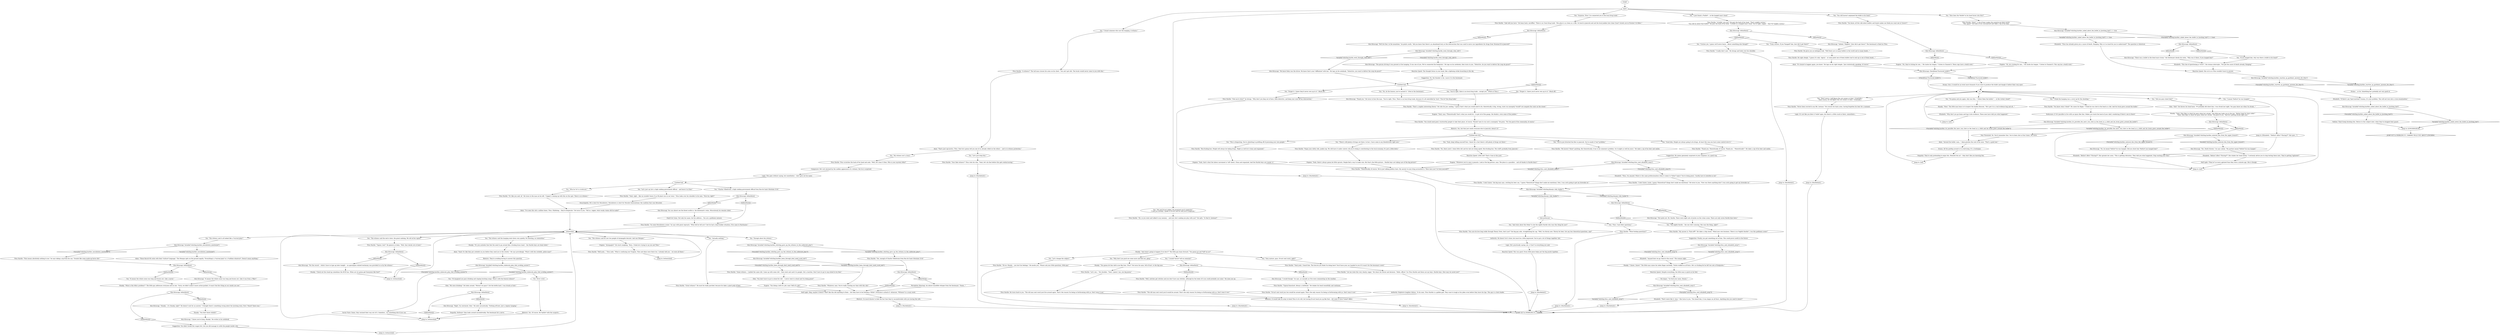 # WHIRLING F1 /  HARDIE WC MODIFIERES
# * Evrart
#* Play
#* Bullet
# ==================================================
digraph G {
	  0 [label="START"];
	  1 [label="input"];
	  2 [label="Half Light: Okay, maybe it doesn't *feel* like this did anything to them -- but they have to be fretting a *little*. Everyone is afraid of  witnesses. *Witness* is a scary word."];
	  3 [label="Titus Hardie: \"Huh?!\" A sip of beer makes the surprise go down easier.\n\"This again?\" He looks at you unsurprised and takes a sip of his beer."];
	  4 [label="You: \"I think the hanging was a cover-up for the shooting.\""];
	  5 [label="Kim Kitsuragi: \"It means the whole scene was long and drawn out. Like it was from a *film*.\""];
	  6 [label="Kim Kitsuragi: \"We know Ruby was the driver. We know that's your *affiliation* with her.\" He taps on his notebook. \"Detective, you want to deliver the coup de grace?\""];
	  7 [label="Titus Hardie: He gives you an indulgent look. \"Well there are so many bullets in the world and so many heads...\""];
	  8 [label="Elizabeth: \"If there's any *post-mortem* trauma, it's your problem. This will not turn into a cross-examination.\""];
	  9 [label="Kim Kitsuragi: Variable[\"whirling.hardies_asked_about_the_bullet_in_lynching_hub\"]"];
	  10 [label="Variable[\"whirling.hardies_asked_about_the_bullet_in_lynching_hub\"]", shape=diamond];
	  11 [label="!(Variable[\"whirling.hardies_asked_about_the_bullet_in_lynching_hub\"])", shape=diamond];
	  12 [label="You: \"My witness isn't a local.\""];
	  13 [label="Rhetoric: They're avoiding having to answer this question."];
	  14 [label="Kim Kitsuragi: Variable[\"whirling.hardies_elaborate_play_rhet_avoding_asnwer\"]"];
	  15 [label="Variable[\"whirling.hardies_elaborate_play_rhet_avoding_asnwer\"]", shape=diamond];
	  16 [label="!(Variable[\"whirling.hardies_elaborate_play_rhet_avoding_asnwer\"])", shape=diamond];
	  17 [label="You: \"I'd imagined you guys drinking and singing lynching songs. What's with the funeral silence?\""];
	  18 [label="You: Never mind."];
	  19 [label="You: \"There's still plenty of drugs out there. In fact, I have some in my bloodstream right now.\""];
	  20 [label="Eugene: \"Yeah, there's always gonna be little sprouts. People find a way to make coin. But that's the little picture... Hardie boys are taking care of the big picture!\""];
	  21 [label="Kim Kitsuragi: IsKimHere()"];
	  22 [label="IsKimHere()", shape=diamond];
	  23 [label="!(IsKimHere())", shape=diamond];
	  24 [label="Kim Kitsuragi: \"Not quite yet, Mr. Hardie. There were eight sets of prints on the crime scene. There are only seven Hardie boys here.\""];
	  25 [label="You: \"The eighth Hardie -- the one who's missing. She runs the thing, right?\""];
	  26 [label="You: \"Did you guys shoot him?\""];
	  27 [label="Elizabeth: \"Before? After? *During?*\" She shakes her head slowly. \"I seriously advise you to stop testing these men. They're getting *agitated*.\""];
	  28 [label="You: \"I found someone who saw the hanging. A witness.\""];
	  29 [label="Titus Hardie: \"It's like you said, Al.\" He turns to the man on his left. \"Copper's coming up with this on the spot. There is no witness.\""];
	  30 [label="You: \"The witness said he saw two people of Areopagite descent. And one Mesque.\""];
	  31 [label="Titus Hardie: \"So some Moralintern cronie,\" he says with great reproach. \"What did he tell you? I bet he had a dead hooker situation, if he came to Martinaise.\""];
	  32 [label="Shanky: \"Check out the stand-up comedians the RCM has. When are we gonna get funnymen like that?\""];
	  33 [label="Titus Hardie: \"Like hell you have.\" He leans back, unruffled. \"There is no 'local drug trade'. This place is as clean as a rifle. Go back to Jamrock and ask the local junkies how clean *your* streets are in Precinct '41-Kilos'.\""];
	  34 [label="Titus Hardie: \"You would need good, trustworthy people to take their place, of course. *Hardy* men to run such a monopoly.\" He grins. \"For the good of the community, of course.\""];
	  35 [label="Titus Hardie: \"Enjoy your shitty ride, junkie-cop. We still have it under control. All you're doing is contributing to the local economy. It's just a little hitch.\""];
	  36 [label="You: \"No, do the honour, you've earned it.\" (Nod at the lieutenant.)"];
	  37 [label="Titus Hardie: \"Boo-fucking-hoo. People will always be taking drugs. Might as well do it clean and organized.\""];
	  38 [label="Empathy: They're only pretending to enjoy this. Beneath the act -- they don't like you knowing this."];
	  39 [label="Reaction Speed: Little shit? That's Cuno in the yard."];
	  40 [label="Elizabeth: \"Why don't you go home and log it into evidence. These men have told you what happened.\""];
	  41 [label="Titus Hardie: \"Yeah yeah, I heard him. The fuck do you think I'm doing here? You'd have your ass handed to you if it wasn't for the bossman's word.\""];
	  42 [label="Kim Kitsuragi: IsKimHere()"];
	  43 [label="IsKimHere()", shape=diamond];
	  44 [label="!(IsKimHere())", shape=diamond];
	  45 [label="Titus Hardie: \"Let's see...\" He chuckles. \"Yeah. I guess I am, you big pussy.\""];
	  46 [label="Drama: ...or lie. Something he's probably not very good at."];
	  47 [label="Kim Kitsuragi: \"Yes. Death threats,\" he says calmly. \"My partner meant *before* he was hanged.\""];
	  48 [label="Alain: \"Those flaccid MI cocks with their *culture* language.\" The Mesque spits on the ground angrily. \"Everything's a *surreal play* or a *sublime whatever*. Doesn't mean anything.\""];
	  49 [label="Rhetoric: Yes. Of course. Be *polite* with the suspects..."];
	  50 [label="Titus Hardie: \"Thank you. Theoretically, of course. Thank you -- *theoretically*.\" He takes a sip of his beer and smiles."];
	  51 [label="Shanky: \"I know, I know!\" The little man raises his index finger excitedly. \"Fattie walked on all fours. He's so fucking fat he left two sets of footprints.\""];
	  52 [label="Jump to: [Hardiehub1]"];
	  53 [label="Eugene: \"Oh, he's itching for one...\" He clacks his tongue. \"I listen to Channel 8. This cop has a death wish.\""];
	  54 [label="Jump to: [Hardiehub1]"];
	  55 [label="You: \"I just found a *bullet* -- in the hanged man's head.\""];
	  56 [label="You: \"The witness said it all looked like a *surreal play*.\""];
	  57 [label="You: \"Let's just say he's a high ranking government official -- and leave it at that.\""];
	  59 [label="Kim Kitsuragi: \"Indeed. *Mighty*. How did it get there?\" The lieutenant is fixed on Titus."];
	  60 [label="You: \"If you hanged him, why was there a bullet in his head?\""];
	  61 [label="Titus Hardie: \"Never been worried in my life, lawman.\" He crosses his hairy arms, having forgotten his beer for a moment."];
	  62 [label="Jump to: [asf]"];
	  63 [label="Titus Hardie: \"Oh no, Shanks... you hurt his feelings.\" He mocks you. \"Please ask your little questions, little guy.\""];
	  64 [label="Eugene: \"Areopagite?\" He starts laughing. \"Boss, I think he's trying to say me and Theo.\""];
	  65 [label="Titus Hardie: \"Well yeah...\" Titus nods. \"What is confusing you? Eugene, Theo and Alain were there too. I already told you -- we were all there.\""];
	  66 [label="Untitled hub"];
	  67 [label="Alain: \"I've seen this shit a million times, Titus. Flyfishing -- they're desperate.\" He turns to you. \"Tell us, copper, what wacky claims did he make?\""];
	  68 [label="Perception (Hearing): An almost inaudible whisper from the lieutenant: \"Damn...\""];
	  69 [label="Kim Kitsuragi: Variable[\"whirling.hardies_been_through_dont_need_scool_exit\"]"];
	  70 [label="Variable[\"whirling.hardies_been_through_dont_need_scool_exit\"]", shape=diamond];
	  71 [label="!(Variable[\"whirling.hardies_been_through_dont_need_scool_exit\"])", shape=diamond];
	  72 [label="You: \"Forget it. I knew you'd never own up to it.\" (Back off.)"];
	  73 [label="Eugene: \"Whatever you've seen is peanuts. Look at the big picture, man. The place is a paradise -- and all thanks to Hardie boys!\""];
	  74 [label="You: \"This is disgusting. You're admitting to profiting off of poisoning your own people.\""];
	  75 [label="Kim Kitsuragi: IsKimHere()"];
	  76 [label="IsKimHere()", shape=diamond];
	  77 [label="!(IsKimHere())", shape=diamond];
	  78 [label="Kim Kitsuragi: \"I would though,\" he says, as casually as if he were commenting on the weather."];
	  79 [label="Titus Hardie: \"Well, snitches get stitches and you don't have any stitches, although by the looks of it you could probably use some.\" He sizes you up."];
	  80 [label="You: \"I'm gonna ask you again, why was this...\" (Show them the bullet) \"... in the victim's head?\""];
	  81 [label="Shanky: \"Wow.\" The little man leans in to inspect the leaden blossom. \"He's got it in a real evidence bag and all...\""];
	  82 [label="Logic: This goes without saying, but nonetheless -- don't give out his name."];
	  83 [label="Kim Kitsuragi: \"Right. I'm convinced, Glen.\" He nods sarcastically. \"Nothing off here. Just a regular hanging.\""];
	  84 [label="Titus Hardie: \"Some witness... I pulled the same shit. Came up with some shit -- then went and said it to people. Get a reaction. Don't have to go to cop school to try that.\""];
	  85 [label="You: \"Yeah, keep telling yourself that. I know for a fact there's still plenty of drugs out there.\""];
	  86 [label="You: \"Fine. I had other questions.\""];
	  87 [label="Jump to: [Hardiehub1]"];
	  88 [label="Kim Kitsuragi: Variable[\"whirling.klaasje_ruby_leader\"]"];
	  89 [label="Variable[\"whirling.klaasje_ruby_leader\"]", shape=diamond];
	  90 [label="!(Variable[\"whirling.klaasje_ruby_leader\"])", shape=diamond];
	  91 [label="You: \"Me and Evrart talked. He promised you'd cooperate.\"\n\"I told you already, I spoke to Evrart and he said you'd cooperate.\""];
	  92 [label="Elizabeth: \"Titus has already given you a cause of death. Hanging. Why is it so hard for you to understand?\" The question is rhetorical."];
	  93 [label="You: \"I meant *before* he was hanged.\""];
	  94 [label="Kim Kitsuragi: IsKimHere()"];
	  95 [label="IsKimHere()", shape=diamond];
	  96 [label="!(IsKimHere())", shape=diamond];
	  97 [label="Jump to: [witnesshub]"];
	  98 [label="Kim Kitsuragi: IsKimHere()"];
	  99 [label="IsKimHere()", shape=diamond];
	  100 [label="!(IsKimHere())", shape=diamond];
	  101 [label="Rhetoric: Yes, but that just sends everyone else to Jamrock, doesn't it?"];
	  102 [label="Eugene: \"Yeah, that's what the labour movement is *all* about. Clean and organized. And the Hardie boys are runnin' it.\""];
	  103 [label="Kim Kitsuragi: Variable[\"whirling.titus_sent_elizabeth_away\"]"];
	  104 [label="Variable[\"whirling.titus_sent_elizabeth_away\"]", shape=diamond];
	  105 [label="!(Variable[\"whirling.titus_sent_elizabeth_away\"])", shape=diamond];
	  106 [label="You: \"Curious yes, I guess we'll never know... About something else though?\""];
	  107 [label="Kim Kitsuragi: IsKimHere()"];
	  108 [label="IsKimHere()", shape=diamond];
	  109 [label="!(IsKimHere())", shape=diamond];
	  110 [label="asf"];
	  111 [label="Pain Threshold: No. You'd remember that. You've been shot at four times. Hit twice."];
	  112 [label="You: \"Let's change the subject.\""];
	  113 [label="Kim Kitsuragi: \"Shanky -- it's Shanky, right?\" He doesn't wait for an answer. \"I thought there's something wrong about the lynching story. Now I *know* there was.\""];
	  114 [label="Jump to: [witnesshub]"];
	  115 [label="Eugene: \"Yeah, man. *Theoretically* that's what you would do -- to get rid of the gangs, the dealers, even some of the junkies.\""];
	  116 [label="Suggestion: No, the thunder is his. Leave it to the lieutenant."];
	  117 [label="Titus Hardie: \"No, there aren't. Some little shit and his dad are doing speed. Boo-fucking-hoo. The stuff's probably from Jamrock.\""];
	  118 [label="You: \"You've just diverted the flow to Jamrock. You've made it *our* problem.\""];
	  119 [label="Untitled hub (02)"];
	  120 [label="Jump to: [Hardiehub1]"];
	  121 [label="Titus Hardie: \"You sure do love long walks through Theory Town, don't you?\" the big guy asks, straightening his cap. \"Well, I'm thirsty now. Thirsty for beer. Got any less theoretical questions, cop?\""];
	  122 [label="You: \"And what about this Ruby? Is she the eighth Hardie who runs this thing for you?\""];
	  123 [label="Rhetoric: So much bluster to hide the fact that they're uncomfortable with you having this info."];
	  124 [label="You: \"Don't worry, I will figure this out sooner or later.\" (Conclude.)\n\"Don't worry, we will figure this out sooner or later.\" (Conclude.)"];
	  125 [label="Kim Kitsuragi: \"No, he meant *before* he was hanged. Did you shoot him *before* you hanged him?\""];
	  126 [label="Jump to: [Elizabeth: \"\"Before? After? *During?*\" She spre...\"]"];
	  127 [label="Titus Hardie: \"Vapour, huh?\" He glances at Alain. \"Well, that checks out at least.\""];
	  128 [label="Titus Hardie: \"Whatever, man. You're really wasting our time with this shit.\""];
	  129 [label="Titus Hardie: \"We haven't *done* anything. But theoretically, it has to be someone's problem. So it might as well be yours.\" He takes a sip of his beer and smiles."];
	  130 [label="Titus Hardie: \"I don't know, Lizzie. I guess *theoretical* things don't make me emotional.\" He turns to you. \"Now was there anything else? I was sorta going to get my brewskie on.\""];
	  131 [label="Kim Kitsuragi: Variable[\"whirling.hardie_went_through_ruby_info\"]"];
	  132 [label="Variable[\"whirling.hardie_went_through_ruby_info\"]", shape=diamond];
	  133 [label="!(Variable[\"whirling.hardie_went_through_ruby_info\"])", shape=diamond];
	  134 [label="Jump to: [Hardiehub1]"];
	  135 [label="You: \"Forget it. I knew they'd never own up to it.\" (Back off.)"];
	  136 [label="Titus Hardie: \"Evrart sent word you two would be around again. That's the only reason I'm being so forthcoming with ya. Don't wear it out.\""];
	  137 [label="You: \"Very mature, guys. Evrart sent word, right?\""];
	  138 [label="You: \"I would *never* tell on someone!\""];
	  139 [label="Kim Kitsuragi: \"There was a bullet in the dead man's brain,\" the lieutenant checks his notes. \"Why was it there, if you hanged him?\""];
	  140 [label="Kim Kitsuragi: Variable[\"whirling.hardies_entered_this_from_the_upper_branch\"]"];
	  141 [label="Variable[\"whirling.hardies_entered_this_from_the_upper_branch\"]", shape=diamond];
	  142 [label="!(Variable[\"whirling.hardies_entered_this_from_the_upper_branch\"])", shape=diamond];
	  143 [label="Kim Kitsuragi: Variable[\"whirling.hardies_moralintern_mentioned\"]"];
	  144 [label="Variable[\"whirling.hardies_moralintern_mentioned\"]", shape=diamond];
	  145 [label="!(Variable[\"whirling.hardies_moralintern_mentioned\"])", shape=diamond];
	  146 [label="You: \"Actually nothing.\""];
	  147 [label="Encyclopedia: MI is short for Moralintern. Moralintern is short for Moralist International, the coalition that runs Revachol."];
	  148 [label="Kim Kitsuragi: \"For the record -- which I have to type up later tonight -- no apocalypse related testimony was provided to us by the witness.\""];
	  149 [label="Kim Kitsuragi: IsKimHere()"];
	  150 [label="IsKimHere()", shape=diamond];
	  151 [label="!(IsKimHere())", shape=diamond];
	  152 [label="Suggestion: He seems genuinely surprised at your response. In a good way."];
	  153 [label="Jump to: [Hardiehub1]"];
	  154 [label="Authority: He doesn't let it show, but must be a little impressed. You've put a lot of things together, fast."];
	  155 [label="Alain: \"It's bound to happen again, you know.\" He taps on his right temple. \"Just statistically speaking, of course.\""];
	  156 [label="Kim Kitsuragi: IsKimHere()"];
	  157 [label="IsKimHere()", shape=diamond];
	  158 [label="!(IsKimHere())", shape=diamond];
	  159 [label="Titus Hardie: \"The old man sent word you'd would be around. That's the only reason I'm being so forthcoming with ya. Don't wear it out.\""];
	  160 [label="Kim Kitsuragi: Variable[\"whirling.hardies_whirling_gave_up_the_witness_to_the_ealborate_play\"]"];
	  161 [label="Variable[\"whirling.hardies_whirling_gave_up_the_witness_to_the_ealborate_play\"]", shape=diamond];
	  162 [label="!(Variable[\"whirling.hardies_whirling_gave_up_the_witness_to_the_ealborate_play\"])", shape=diamond];
	  163 [label="Titus Hardie: \"Theoretically, of course. We're just talking politics here. My answer to your drug accusation is: *How dare you? Go fuck yourself!*\""];
	  164 [label="Titus Hardie: \"My answer is: *fuck off*!\" He takes a step closer. \"Mind your own business. There is no *eighth Hardie*. I run this goddamn scene!\""];
	  165 [label="Untitled hub"];
	  166 [label="hub justincase"];
	  167 [label="Titus Hardie: \"I don't know,\" the big man says, swirling his beer can, \"I guess *theoretical* things don't make me emotional. Now, I was sorta going to get my brewskie on.\""];
	  168 [label="You: \"Truly curious. If you *hanged* him, how did it get there?\""];
	  169 [label="Titus Hardie: He sighs deeply. \"I guess it's only  logical -- at some point one of them bullets had to end up in one of them heads...\""];
	  170 [label="Reaction Speed: She cut in so Titus wouldn't have to answer."];
	  171 [label="Alain: \"Around the bullet, man...\" Alain pinches the root of his nose. \"That's a good one.\""];
	  172 [label="Shanky: \"What is this fella's problem?!\" The little guy addresses everyone and no one. \"Sorry, we didn't make it more action-packed. It wasn't the first thing on our minds you see.\""];
	  173 [label="Savoir Faire: Damn, they wormed their way out of it. Somehow... try something else if you can."];
	  174 [label="Reaction Speed: The thought forms in your head, like a lightning strike branching in the sky."];
	  175 [label="Reaction Speed: Despite everything, the little man is quick on his feet."];
	  176 [label="Logic: It's not like you blew it *wide* open, but there's a little crack in there, somewhere..."];
	  177 [label="Shanky: \"You gonna let him talk to me like that, Titus?\" He turns his eyes, full of hurt, to the big man."];
	  178 [label="Rhetoric: It would take an army to bend Titus to its will, but having Evrart back you up like that... did seem to have *some* effect."];
	  179 [label="Shanky: \"And what's going to happen if we don't?\" The little guy leans forward. \"You gonna go and *tell* on us?\""];
	  180 [label="Volition: They'll keep blocking this. Return to this subject later, when they've dropped their guard."];
	  181 [label="You: \"You still haven't explained the bullet in his head.\""];
	  182 [label="Titus Hardie: \"That means absolutely nothing to me,\" he says taking a sip from his can. \"Sounds like some made-up horse shit.\""];
	  183 [label="witnesshub"];
	  184 [label="Kim Kitsuragi: IsKimHere()"];
	  185 [label="IsKimHere()", shape=diamond];
	  186 [label="!(IsKimHere())", shape=diamond];
	  187 [label="Kim Kitsuragi: \"Thank you.\" He turns to face the man. \"You're right, Titus. There is no local drug trade, because it's all controlled by *you*. *You're* the drug trade.\""];
	  188 [label="Elizabeth: \"Aaaand here we go. Back to the usual.\" The woman sighs."];
	  189 [label="Jump to: [Hardiehub1]"];
	  190 [label="Titus Hardie: \"What fucking questions?\""];
	  191 [label="Jump to: [Hardiehub1]"];
	  192 [label="Authority: Explosive laughter follows. To his men, Titus Hardie is a golden god. They want to laugh at his jokes even before they leave his lips. This guy is a born leader."];
	  193 [label="You: \"Why don't you push me some more and find out, gimp.\""];
	  194 [label="Titus Hardie: \"You know what I think?\" He raises his finger. \"I think he was shot in the head as a kid. And his brain grew around the bullet.\""];
	  195 [label="Endurance: It *is* possible to live with an injury like that. Makes you touch the back of your skull, wondering if there's one in there?"];
	  196 [label="Kim Kitsuragi: Variable[\"whirling.hardies_its_possible_the_merc_was_shot_in_the_head_as_a_child_and_his_brain_grew_around_the_bullet\"]"];
	  197 [label="Variable[\"whirling.hardies_its_possible_the_merc_was_shot_in_the_head_as_a_child_and_his_brain_grew_around_the_bullet\"]", shape=diamond];
	  198 [label="!(Variable[\"whirling.hardies_its_possible_the_merc_was_shot_in_the_head_as_a_child_and_his_brain_grew_around_the_bullet\"])", shape=diamond];
	  199 [label="Drama: All the goofing around is to avoid lying. It's a technique."];
	  200 [label="Jump to: [asf]"];
	  201 [label="Jump to: [Hardiehub1]"];
	  202 [label="Kim Kitsuragi: IsKimHere()"];
	  203 [label="IsKimHere()", shape=diamond];
	  204 [label="!(IsKimHere())", shape=diamond];
	  205 [label="Shanky: \"You don't know shiiiiiit!\""];
	  206 [label="You: \"You're right, there is no local drug trade -- except you.\" (Point at Titus.)"];
	  207 [label="Titus Hardie: \"Own up to what?\" he shrugs. \"Why don't you limp out of here, little detective, and keep your nose off my intersection.\""];
	  208 [label="Titus Hardie: He turns back to you. \"The old man sent word you'd be around again. That's the reason I'm being so forthcoming with ya. Don't wear it out.\""];
	  209 [label="Jump to: [asf]"];
	  210 [label="Elizabeth: \"Before? After? *During?*\" She spreads her arms. \"This is getting ridiculous. They told you what happened. Stop wasting your time.\""];
	  211 [label="Titus Hardie: \"A witness?\" The tall man crosses his arms on his chest. \"You ain't got shit. The locals would never come to you with this.\""];
	  212 [label="Alain: \"That's just cop-tactics, Titus. Next he's gonna tell you one of us already rolled on the others -- and is in witness protection.\""];
	  213 [label="Kim Kitsuragi: You can almost see the blood curdle in  the lieutenant's veins. Miraculously he remains silent."];
	  214 [label="You: \"Let's just drop this.\""];
	  215 [label="You: \"Charles Villedrouin, a high ranking government official from Rue de Saint Ghislaine 33-B.\""];
	  216 [label="Esprit de Corps: Not only his name, but his address... You are a goddamn menace."];
	  217 [label="Composure: He's not alarmed by the sudden appearance of a witness. But he is surprised."];
	  218 [label="Empathy: Bullseye! Glen looks around uncomfortably. The lieutenant hit a nerve."];
	  219 [label="Glen: \"You don't have to go to school for shit -- I never went to school and I'm doing great!\""];
	  220 [label="You: \"Good idea. People are always going to do drugs. At least this way you have some control over it.\""];
	  221 [label="Elizabeth: \"That's more like it, boys.\" She turns to you. \"You heard him, it was Angus on all fours. Anything else you need to know?\""];
	  222 [label="Fat Angus: \"Go fuck your mom, Dennis.\""];
	  223 [label="Kim Kitsuragi: Variable[\"whirling.titus_sent_elizabeth_away\"]"];
	  224 [label="Variable[\"whirling.titus_sent_elizabeth_away\"]", shape=diamond];
	  225 [label="!(Variable[\"whirling.titus_sent_elizabeth_away\"])", shape=diamond];
	  226 [label="Titus Hardie: \"A bullet, you say?\" He pats the back of his head. \"That's mighty curious.\"\n\"You still on about that bullet?\" He pats the back of his head. \"A bullet in a hanged man's head. You're right, copper -- that *is* mighty curious.\""];
	  227 [label="Titus Hardie: \"Oh, so you went and talked to my mommy -- and now she's making me play with you?\" He spits. \"Is that it, lawman?\""];
	  228 [label="Kim Kitsuragi: IsKimHere()"];
	  229 [label="IsKimHere()", shape=diamond];
	  230 [label="!(IsKimHere())", shape=diamond];
	  231 [label="Elizabeth: \"This line of questioning is *over*,\" the woman interrupts. \"You got the cause of death already. Hanging.\""];
	  232 [label="You: \"How does the *bullet* in his head factor into this?\""];
	  233 [label="Titus Hardie: \"You know, all this talk about bullets and heads makes me think you want one in *yours*.\""];
	  234 [label="Eugene: \"Oh, they're itching for one...\" He clacks his tongue. \"I listen to Channel 8. These cops have a death wish.\""];
	  235 [label="Shanky: \"It's you assholes that feel the need to go around like a fucking brass band -- the Hardie boys are dead silent.\""];
	  236 [label="Alain: \"Yeah! It's like they put cowbells on you before they send you to the streets.\" He says provokingly. \"What's with the cowbells, police man?\""];
	  237 [label="Jump to: [witnesshub]"];
	  238 [label="Kim Kitsuragi: IsKimHere()"];
	  239 [label="IsKimHere()", shape=diamond];
	  240 [label="!(IsKimHere())", shape=diamond];
	  241 [label="You: \"Enough about the witness.\""];
	  242 [label="Titus Hardie: \"Yes, enough of Charles Villedrouin from Rue de Saint Ghislaine 33-B.\""];
	  243 [label="Eugene: \"You doing a hell of a job, man! Hell of a job!\""];
	  244 [label="Titus Hardie: \"That's a mighty interesting theory.\" He rubs his jaw, smiling. \"I guess that's what you would need to do, theoretically. A big, strong, state run monopoly *would* out-compete the runts on the street.\""];
	  245 [label="Kim Kitsuragi: \"The person driving it was present at the hanging. It was one of you. We've connected the footprints.\" He taps on his notebook, then turns to you. \"Detective, do you want to deliver the coup de grace?\""];
	  246 [label="Logic: He's practically saying: yes. A *yes* to everything you said."];
	  247 [label="Reaction Speed: This was good. Every little piece helps put the big puzzle together."];
	  248 [label="Kim Kitsuragi: CheckItem(\"fractured_bullet\")"];
	  249 [label="CheckItem(\"fractured_bullet\")", shape=diamond];
	  250 [label="!(CheckItem(\"fractured_bullet\"))", shape=diamond];
	  251 [label="Jump to: [Hardiehub1]"];
	  252 [label="Kim Kitsuragi: Variable[\"whirling.hardies_asked_about_the_bullet_in_lynching_hub\"] == true"];
	  253 [label="Variable[\"whirling.hardies_asked_about_the_bullet_in_lynching_hub\"] == true", shape=diamond];
	  254 [label="!(Variable[\"whirling.hardies_asked_about_the_bullet_in_lynching_hub\"] == true)", shape=diamond];
	  255 [label="Half Light: *They're* no more agitated than they were a minute ago. She is though."];
	  256 [label="Suggestion: You didn't break this wagon fort, but you did manage to rattle the people inside a bit."];
	  257 [label="You: \"The witness said the end is here, the great undoing. We will all be vapour.\""];
	  258 [label="Titus Hardie: \"Your fake witness?\" Titus rubs his chin. \"Yeah, let's do that before this gets embarrassing.\""];
	  259 [label="Kim Kitsuragi: \"I know you're lying, Shanky.\" He writes in his notebook."];
	  260 [label="Glen: \"We were drinking!\" He looks around. \"Weren't we guys? I hit the bottle hard. I was drunk as fuck.\""];
	  261 [label="Titus Hardie: \"Great witness!\" He must be really parched, because he takes a giant gulp of beer."];
	  262 [label="Kim Kitsuragi: Variable[\"whirling.titus_sent_elizabeth_away\"]"];
	  263 [label="Variable[\"whirling.titus_sent_elizabeth_away\"]", shape=diamond];
	  264 [label="!(Variable[\"whirling.titus_sent_elizabeth_away\"])", shape=diamond];
	  265 [label="Drama: Sire, it would be an event most dramatic if you were to produce the bullet and dangle it before their very eyes!"];
	  266 [label="Titus Hardie: \"I really don't care.\" He shrugs and looks over his shoulder."];
	  267 [label="Titus Hardie: \"Typical binoclard. Always a tattletale.\" He shakes his head resentfully and continues."];
	  268 [label="Shanky: \"Yeah, Glen likes to shoot his guns when he's drunk.\" The little guy looks you in the eye. \"Better hope he stays sober.\"\n\"Yeah, Glen likes to shoot his guns when he's drunk.\" He grins at you. \"And he's getting drunk right now.\""];
	  269 [label="Jump to: [witnesshub]"];
	  270 [label="You: \"It means the whole scene was long and drawn out. Like a movie.\""];
	  271 [label="You: \"The witness said the hanging went down very quietly. No shouting, no commotion.\""];
	  272 [label="Kim Kitsuragi: \"We'll do that. In the meantime,\" he points south, \"did you know that there's an abandoned lorry at the intersection that was used to move raw ingredients for drugs from Terminal B to Jamrock?\""];
	  273 [label="Elizabeth: \"Titus, I'm amazed. Where is the same professionalism when it comes to *other* topics? You're doing great. I hardly have to interfere at all.\""];
	  274 [label="Kim Kitsuragi: IsKimHere()"];
	  275 [label="IsKimHere()", shape=diamond];
	  276 [label="!(IsKimHere())", shape=diamond];
	  277 [label="Titus Hardie: \"Let me state this very clearly, coppo.\" He clears his throat and declares: \"Hello, officer! I'm Titus Hardie and these are my boys. Hardie boys. How may we assist you?\""];
	  278 [label="Jump to: [LYNCHINGHUB]"];
	  279 [label="Kim Kitsuragi: Variable[\"whirling.hardies_reaction_sp_gardener_answers_for_titus\"]"];
	  280 [label="Variable[\"whirling.hardies_reaction_sp_gardener_answers_for_titus\"]", shape=diamond];
	  281 [label="!(Variable[\"whirling.hardies_reaction_sp_gardener_answers_for_titus\"])", shape=diamond];
	  282 [label="Glen: \"Shit!\" He throws his head back. \"*I* probably did shoot him. I was drunk last night. You guys know me when I'm drunk...\""];
	  283 [label="Titus Hardie: \"Yeah, right... like we wouldn't know if an MI plant was in our town.\" Titus looks over his shoulder to his men. \"Nice try, right?\""];
	  284 [label="You: \"Who he *is* is irrelevant.\""];
	  285 [label="Titus Hardie: Titus scratches the back of his head and asks: \"Well, let's hear it then. Who is your mystery fella?\""];
	  286 [label="You: \"Surprise, Titus! I've connected you to the local drug trade.\""];
	  287 [label="Suggestion: Finally, you got something out of him. This could prove useful in the future."];
	  8060024 [label="JUMP OUT to WHIRLING F1 / HARDIE TELLS YOU ABOUT LYNCHING", shape=diamond];
	  6400161 [label="JUMP OUT to WHIRLING F1 / HARDIE", shape=diamond];
	  0 -> 1
	  1 -> 232
	  1 -> 181
	  1 -> 55
	  1 -> 91
	  1 -> 28
	  1 -> 286
	  2 -> 123
	  3 -> 252
	  4 -> 194
	  5 -> 172
	  6 -> 165
	  7 -> 169
	  8 -> 9
	  9 -> 10
	  9 -> 11
	  10 -> 278
	  11 -> 180
	  12 -> 285
	  13 -> 14
	  14 -> 16
	  14 -> 15
	  15 -> 17
	  15 -> 18
	  16 -> 173
	  17 -> 260
	  18 -> 49
	  19 -> 35
	  20 -> 163
	  21 -> 22
	  21 -> 23
	  22 -> 24
	  23 -> 25
	  23 -> 86
	  24 -> 25
	  25 -> 164
	  26 -> 282
	  27 -> 255
	  28 -> 211
	  29 -> 67
	  30 -> 64
	  31 -> 183
	  32 -> 237
	  33 -> 274
	  34 -> 101
	  35 -> 20
	  36 -> 187
	  37 -> 102
	  38 -> 209
	  39 -> 73
	  40 -> 200
	  41 -> 277
	  42 -> 43
	  42 -> 44
	  43 -> 59
	  44 -> 168
	  44 -> 106
	  45 -> 208
	  46 -> 8
	  47 -> 27
	  48 -> 238
	  49 -> 269
	  50 -> 152
	  51 -> 175
	  52 -> 6400161
	  53 -> 248
	  54 -> 6400161
	  55 -> 226
	  56 -> 143
	  57 -> 283
	  59 -> 7
	  60 -> 231
	  61 -> 176
	  62 -> 110
	  63 -> 201
	  64 -> 65
	  65 -> 97
	  66 -> 57
	  66 -> 284
	  66 -> 215
	  67 -> 183
	  68 -> 2
	  69 -> 70
	  69 -> 71
	  70 -> 128
	  71 -> 84
	  72 -> 207
	  73 -> 163
	  74 -> 37
	  75 -> 76
	  75 -> 77
	  76 -> 234
	  77 -> 53
	  78 -> 267
	  79 -> 159
	  80 -> 81
	  81 -> 40
	  82 -> 66
	  83 -> 218
	  84 -> 219
	  85 -> 117
	  86 -> 190
	  87 -> 6400161
	  88 -> 89
	  88 -> 90
	  89 -> 166
	  90 -> 21
	  91 -> 227
	  92 -> 170
	  93 -> 126
	  94 -> 96
	  94 -> 95
	  95 -> 213
	  96 -> 31
	  97 -> 183
	  98 -> 99
	  98 -> 100
	  99 -> 113
	  100 -> 256
	  101 -> 119
	  102 -> 163
	  103 -> 104
	  103 -> 105
	  104 -> 51
	  105 -> 188
	  106 -> 266
	  107 -> 108
	  107 -> 109
	  108 -> 139
	  109 -> 60
	  110 -> 4
	  110 -> 80
	  110 -> 26
	  110 -> 124
	  110 -> 93
	  111 -> 171
	  112 -> 63
	  113 -> 205
	  114 -> 183
	  115 -> 34
	  116 -> 165
	  117 -> 39
	  118 -> 129
	  119 -> 74
	  119 -> 19
	  119 -> 85
	  119 -> 118
	  119 -> 220
	  120 -> 6400161
	  121 -> 154
	  122 -> 121
	  123 -> 52
	  124 -> 61
	  125 -> 210
	  126 -> 210
	  127 -> 202
	  128 -> 2
	  129 -> 223
	  130 -> 88
	  131 -> 132
	  131 -> 133
	  132 -> 6
	  133 -> 245
	  134 -> 6400161
	  135 -> 207
	  136 -> 178
	  137 -> 41
	  138 -> 228
	  139 -> 231
	  140 -> 141
	  140 -> 142
	  141 -> 47
	  142 -> 125
	  143 -> 144
	  143 -> 145
	  144 -> 48
	  145 -> 182
	  146 -> 261
	  147 -> 67
	  148 -> 32
	  149 -> 150
	  149 -> 151
	  150 -> 68
	  151 -> 2
	  152 -> 223
	  153 -> 6400161
	  154 -> 246
	  155 -> 248
	  156 -> 157
	  156 -> 158
	  157 -> 140
	  158 -> 62
	  159 -> 178
	  160 -> 161
	  160 -> 162
	  161 -> 242
	  162 -> 69
	  163 -> 88
	  164 -> 287
	  165 -> 36
	  165 -> 206
	  165 -> 135
	  166 -> 122
	  166 -> 86
	  167 -> 88
	  168 -> 7
	  169 -> 155
	  170 -> 279
	  171 -> 199
	  172 -> 98
	  173 -> 269
	  174 -> 116
	  175 -> 222
	  176 -> 153
	  177 -> 45
	  178 -> 251
	  179 -> 112
	  179 -> 137
	  179 -> 138
	  179 -> 193
	  180 -> 278
	  181 -> 233
	  182 -> 238
	  183 -> 257
	  183 -> 271
	  183 -> 241
	  183 -> 146
	  183 -> 56
	  183 -> 30
	  184 -> 185
	  184 -> 186
	  185 -> 83
	  186 -> 269
	  187 -> 244
	  188 -> 51
	  189 -> 6400161
	  190 -> 87
	  191 -> 6400161
	  192 -> 178
	  193 -> 177
	  194 -> 195
	  195 -> 196
	  196 -> 197
	  196 -> 198
	  197 -> 111
	  198 -> 171
	  199 -> 38
	  200 -> 110
	  201 -> 6400161
	  202 -> 203
	  202 -> 204
	  203 -> 148
	  204 -> 237
	  205 -> 259
	  206 -> 244
	  207 -> 189
	  208 -> 178
	  209 -> 110
	  210 -> 62
	  211 -> 212
	  212 -> 12
	  212 -> 214
	  213 -> 216
	  214 -> 258
	  215 -> 94
	  216 -> 31
	  217 -> 82
	  218 -> 269
	  219 -> 243
	  220 -> 50
	  221 -> 134
	  222 -> 262
	  223 -> 224
	  223 -> 225
	  224 -> 167
	  225 -> 273
	  226 -> 42
	  227 -> 179
	  228 -> 229
	  228 -> 230
	  229 -> 78
	  230 -> 79
	  231 -> 170
	  232 -> 3
	  233 -> 75
	  234 -> 248
	  235 -> 236
	  236 -> 13
	  237 -> 183
	  238 -> 240
	  238 -> 239
	  239 -> 5
	  240 -> 270
	  241 -> 160
	  242 -> 149
	  243 -> 2
	  244 -> 115
	  245 -> 174
	  246 -> 247
	  247 -> 54
	  248 -> 249
	  248 -> 250
	  249 -> 265
	  250 -> 110
	  251 -> 6400161
	  252 -> 253
	  252 -> 254
	  253 -> 92
	  254 -> 107
	  255 -> 62
	  256 -> 114
	  257 -> 127
	  258 -> 120
	  259 -> 256
	  260 -> 184
	  261 -> 2
	  262 -> 264
	  262 -> 263
	  263 -> 134
	  264 -> 221
	  265 -> 110
	  266 -> 191
	  267 -> 136
	  268 -> 156
	  269 -> 183
	  270 -> 172
	  271 -> 235
	  272 -> 131
	  273 -> 130
	  274 -> 275
	  274 -> 276
	  275 -> 272
	  276 -> 72
	  276 -> 206
	  277 -> 192
	  278 -> 8060024
	  279 -> 280
	  279 -> 281
	  280 -> 46
	  281 -> 8
	  282 -> 268
	  283 -> 147
	  284 -> 29
	  285 -> 217
	  286 -> 33
	  287 -> 103
}


